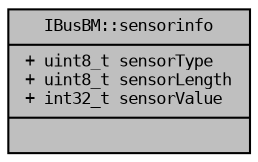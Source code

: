 digraph "IBusBM::sensorinfo"
{
 // LATEX_PDF_SIZE
  bgcolor="transparent";
  edge [fontname="DejaVuSansMono",fontsize="8",labelfontname="DejaVuSansMono",labelfontsize="8"];
  node [fontname="DejaVuSansMono",fontsize="8",shape=record];
  Node1 [label="{IBusBM::sensorinfo\n|+ uint8_t sensorType\l+ uint8_t sensorLength\l+ int32_t sensorValue\l|}",height=0.2,width=0.4,color="black", fillcolor="grey75", style="filled", fontcolor="black",tooltip=" "];
}
